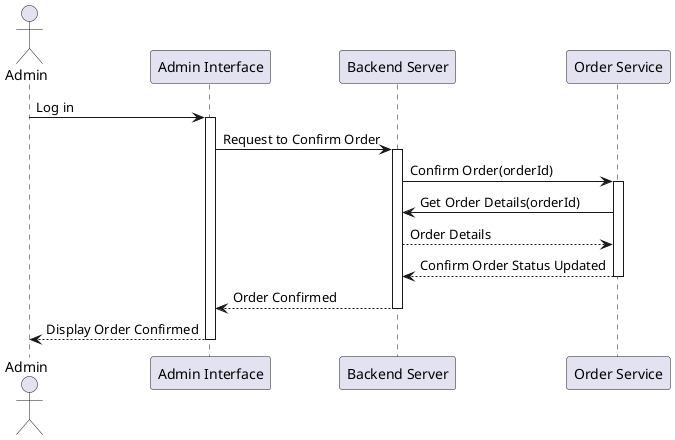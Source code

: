 @startuml
actor Admin
participant "Admin Interface" as AdminInterface
participant "Backend Server" as Backend
participant "Order Service" as OrderService

Admin -> AdminInterface: Log in
activate AdminInterface

AdminInterface -> Backend: Request to Confirm Order
activate Backend

Backend -> OrderService: Confirm Order(orderId)
activate OrderService

OrderService -> Backend: Get Order Details(orderId)
Backend --> OrderService: Order Details
OrderService --> Backend: Confirm Order Status Updated
deactivate OrderService

Backend --> AdminInterface: Order Confirmed
deactivate Backend

AdminInterface --> Admin: Display Order Confirmed
deactivate AdminInterface
@enduml